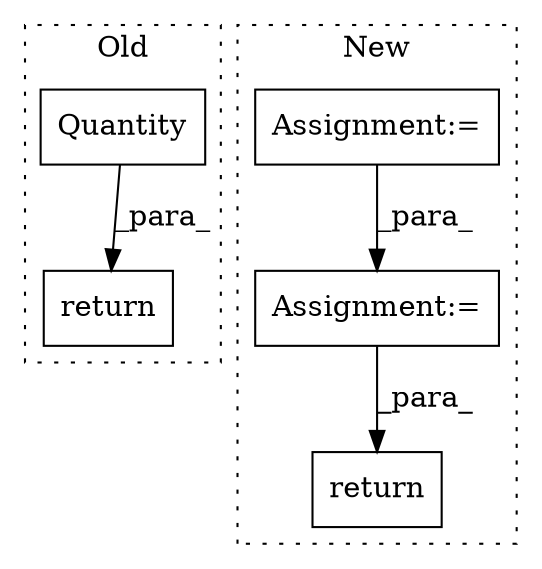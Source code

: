 digraph G {
subgraph cluster0 {
1 [label="Quantity" a="32" s="27207,27251" l="9,1" shape="box"];
3 [label="return" a="41" s="27200" l="7" shape="box"];
label = "Old";
style="dotted";
}
subgraph cluster1 {
2 [label="return" a="41" s="31210" l="7" shape="box"];
4 [label="Assignment:=" a="7" s="31037" l="1" shape="box"];
5 [label="Assignment:=" a="7" s="30990" l="8" shape="box"];
label = "New";
style="dotted";
}
1 -> 3 [label="_para_"];
4 -> 2 [label="_para_"];
5 -> 4 [label="_para_"];
}